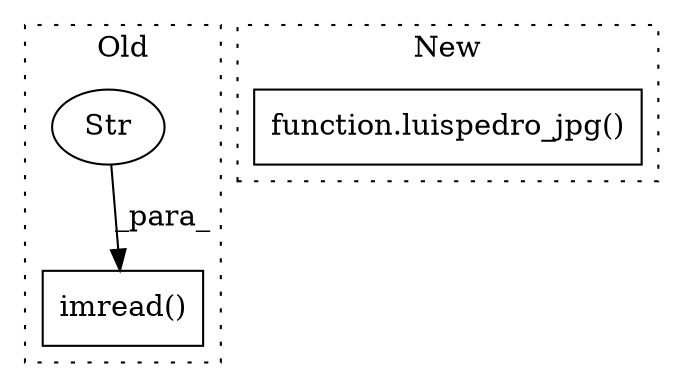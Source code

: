 digraph G {
subgraph cluster0 {
1 [label="imread()" a="75" s="532,581" l="15,1" shape="box"];
3 [label="Str" a="66" s="547" l="34" shape="ellipse"];
label = "Old";
style="dotted";
}
subgraph cluster1 {
2 [label="function.luispedro_jpg()" a="75" s="543" l="15" shape="box"];
label = "New";
style="dotted";
}
3 -> 1 [label="_para_"];
}